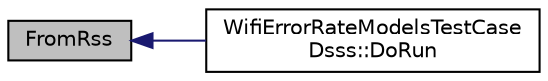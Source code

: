 digraph "FromRss"
{
  edge [fontname="Helvetica",fontsize="10",labelfontname="Helvetica",labelfontsize="10"];
  node [fontname="Helvetica",fontsize="10",shape=record];
  rankdir="LR";
  Node1 [label="FromRss",height=0.2,width=0.4,color="black", fillcolor="grey75", style="filled", fontcolor="black"];
  Node1 -> Node2 [dir="back",color="midnightblue",fontsize="10",style="solid"];
  Node2 [label="WifiErrorRateModelsTestCase\lDsss::DoRun",height=0.2,width=0.4,color="black", fillcolor="white", style="filled",URL="$d7/d2c/classWifiErrorRateModelsTestCaseDsss.html#a9d90cab0287b443edea29e5bcaf44e06",tooltip="Implementation to actually run this TestCase. "];
}
